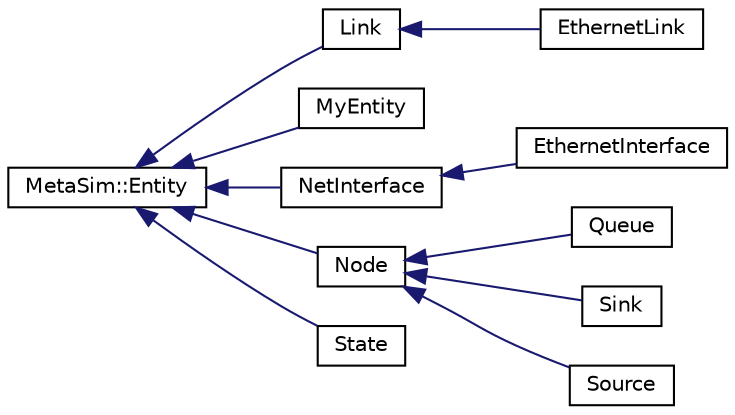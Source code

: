 digraph "Graphical Class Hierarchy"
{
  edge [fontname="Helvetica",fontsize="10",labelfontname="Helvetica",labelfontsize="10"];
  node [fontname="Helvetica",fontsize="10",shape=record];
  rankdir="LR";
  Node1 [label="MetaSim::Entity",height=0.2,width=0.4,color="black", fillcolor="white", style="filled",URL="$d0/d41/classMetaSim_1_1Entity.html"];
  Node1 -> Node2 [dir="back",color="midnightblue",fontsize="10",style="solid",fontname="Helvetica"];
  Node2 [label="Link",height=0.2,width=0.4,color="black", fillcolor="white", style="filled",URL="$d5/d19/classLink.html"];
  Node2 -> Node3 [dir="back",color="midnightblue",fontsize="10",style="solid",fontname="Helvetica"];
  Node3 [label="EthernetLink",height=0.2,width=0.4,color="black", fillcolor="white", style="filled",URL="$d6/d61/classEthernetLink.html"];
  Node1 -> Node4 [dir="back",color="midnightblue",fontsize="10",style="solid",fontname="Helvetica"];
  Node4 [label="MyEntity",height=0.2,width=0.4,color="black", fillcolor="white", style="filled",URL="$d0/def/classMyEntity.html"];
  Node1 -> Node5 [dir="back",color="midnightblue",fontsize="10",style="solid",fontname="Helvetica"];
  Node5 [label="NetInterface",height=0.2,width=0.4,color="black", fillcolor="white", style="filled",URL="$d9/d91/classNetInterface.html"];
  Node5 -> Node6 [dir="back",color="midnightblue",fontsize="10",style="solid",fontname="Helvetica"];
  Node6 [label="EthernetInterface",height=0.2,width=0.4,color="black", fillcolor="white", style="filled",URL="$dc/d96/classEthernetInterface.html"];
  Node1 -> Node7 [dir="back",color="midnightblue",fontsize="10",style="solid",fontname="Helvetica"];
  Node7 [label="Node",height=0.2,width=0.4,color="black", fillcolor="white", style="filled",URL="$df/dd0/classNode.html"];
  Node7 -> Node8 [dir="back",color="midnightblue",fontsize="10",style="solid",fontname="Helvetica"];
  Node8 [label="Queue",height=0.2,width=0.4,color="black", fillcolor="white", style="filled",URL="$d7/d56/classQueue.html"];
  Node7 -> Node9 [dir="back",color="midnightblue",fontsize="10",style="solid",fontname="Helvetica"];
  Node9 [label="Sink",height=0.2,width=0.4,color="black", fillcolor="white", style="filled",URL="$dd/d8e/classSink.html"];
  Node7 -> Node10 [dir="back",color="midnightblue",fontsize="10",style="solid",fontname="Helvetica"];
  Node10 [label="Source",height=0.2,width=0.4,color="black", fillcolor="white", style="filled",URL="$d6/d2e/classSource.html"];
  Node1 -> Node11 [dir="back",color="midnightblue",fontsize="10",style="solid",fontname="Helvetica"];
  Node11 [label="State",height=0.2,width=0.4,color="black", fillcolor="white", style="filled",URL="$d7/d97/classState.html"];
}
